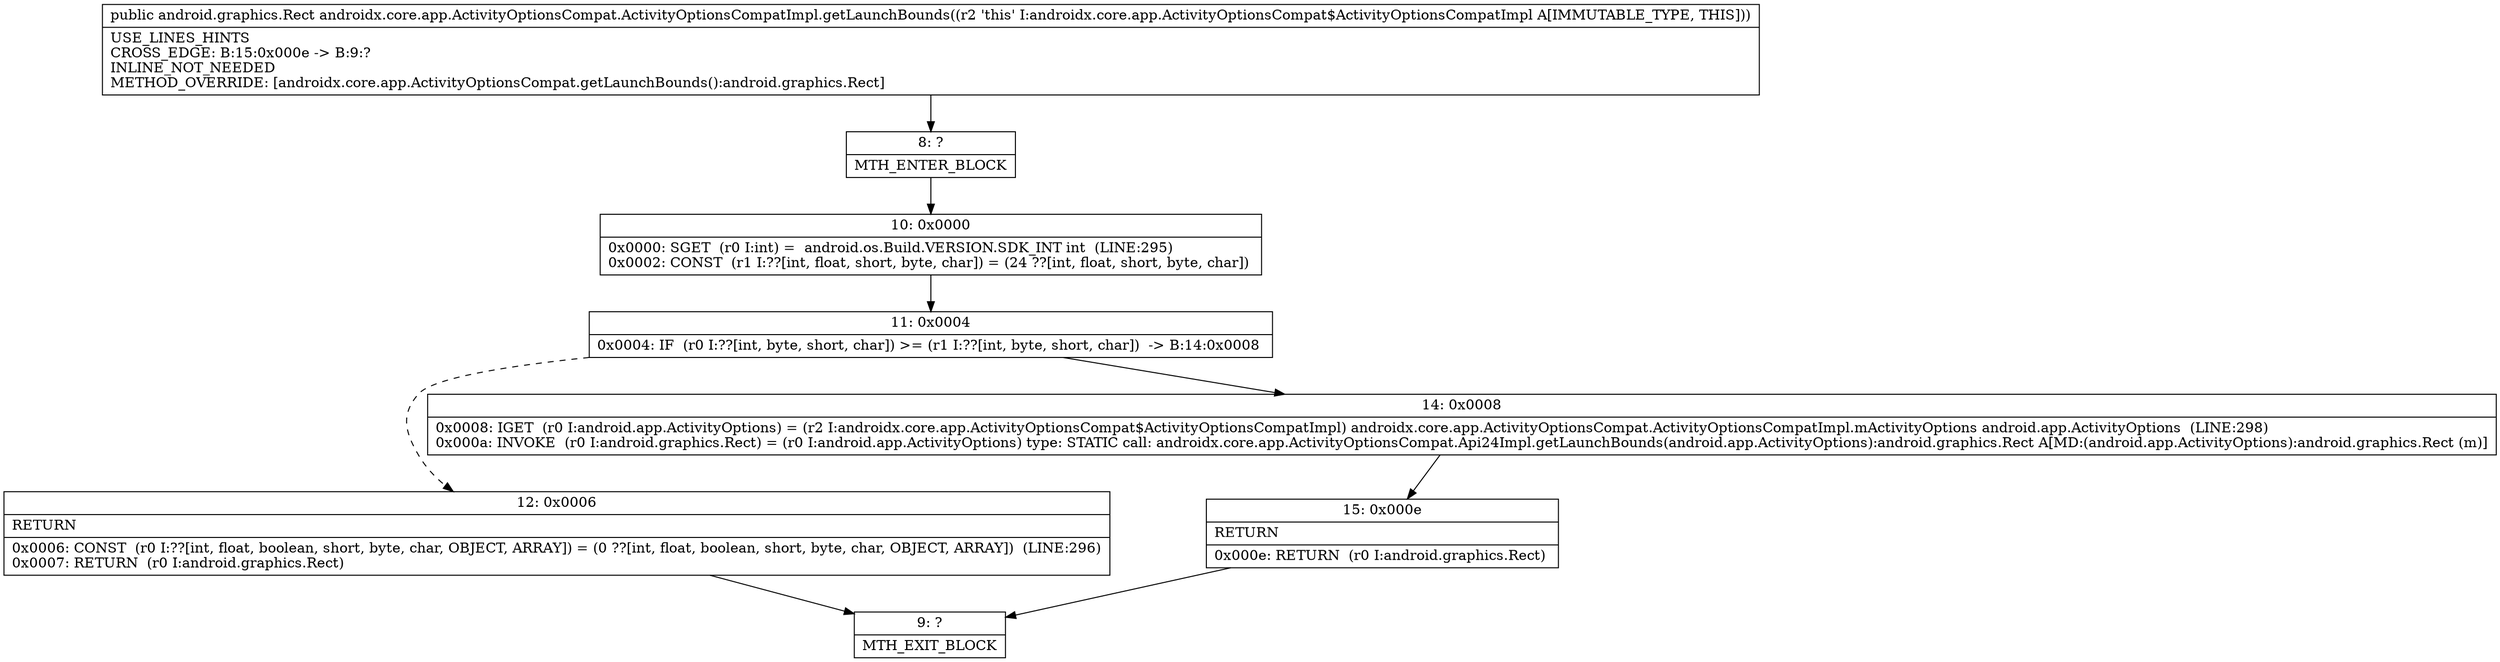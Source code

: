 digraph "CFG forandroidx.core.app.ActivityOptionsCompat.ActivityOptionsCompatImpl.getLaunchBounds()Landroid\/graphics\/Rect;" {
Node_8 [shape=record,label="{8\:\ ?|MTH_ENTER_BLOCK\l}"];
Node_10 [shape=record,label="{10\:\ 0x0000|0x0000: SGET  (r0 I:int) =  android.os.Build.VERSION.SDK_INT int  (LINE:295)\l0x0002: CONST  (r1 I:??[int, float, short, byte, char]) = (24 ??[int, float, short, byte, char]) \l}"];
Node_11 [shape=record,label="{11\:\ 0x0004|0x0004: IF  (r0 I:??[int, byte, short, char]) \>= (r1 I:??[int, byte, short, char])  \-\> B:14:0x0008 \l}"];
Node_12 [shape=record,label="{12\:\ 0x0006|RETURN\l|0x0006: CONST  (r0 I:??[int, float, boolean, short, byte, char, OBJECT, ARRAY]) = (0 ??[int, float, boolean, short, byte, char, OBJECT, ARRAY])  (LINE:296)\l0x0007: RETURN  (r0 I:android.graphics.Rect) \l}"];
Node_9 [shape=record,label="{9\:\ ?|MTH_EXIT_BLOCK\l}"];
Node_14 [shape=record,label="{14\:\ 0x0008|0x0008: IGET  (r0 I:android.app.ActivityOptions) = (r2 I:androidx.core.app.ActivityOptionsCompat$ActivityOptionsCompatImpl) androidx.core.app.ActivityOptionsCompat.ActivityOptionsCompatImpl.mActivityOptions android.app.ActivityOptions  (LINE:298)\l0x000a: INVOKE  (r0 I:android.graphics.Rect) = (r0 I:android.app.ActivityOptions) type: STATIC call: androidx.core.app.ActivityOptionsCompat.Api24Impl.getLaunchBounds(android.app.ActivityOptions):android.graphics.Rect A[MD:(android.app.ActivityOptions):android.graphics.Rect (m)]\l}"];
Node_15 [shape=record,label="{15\:\ 0x000e|RETURN\l|0x000e: RETURN  (r0 I:android.graphics.Rect) \l}"];
MethodNode[shape=record,label="{public android.graphics.Rect androidx.core.app.ActivityOptionsCompat.ActivityOptionsCompatImpl.getLaunchBounds((r2 'this' I:androidx.core.app.ActivityOptionsCompat$ActivityOptionsCompatImpl A[IMMUTABLE_TYPE, THIS]))  | USE_LINES_HINTS\lCROSS_EDGE: B:15:0x000e \-\> B:9:?\lINLINE_NOT_NEEDED\lMETHOD_OVERRIDE: [androidx.core.app.ActivityOptionsCompat.getLaunchBounds():android.graphics.Rect]\l}"];
MethodNode -> Node_8;Node_8 -> Node_10;
Node_10 -> Node_11;
Node_11 -> Node_12[style=dashed];
Node_11 -> Node_14;
Node_12 -> Node_9;
Node_14 -> Node_15;
Node_15 -> Node_9;
}

